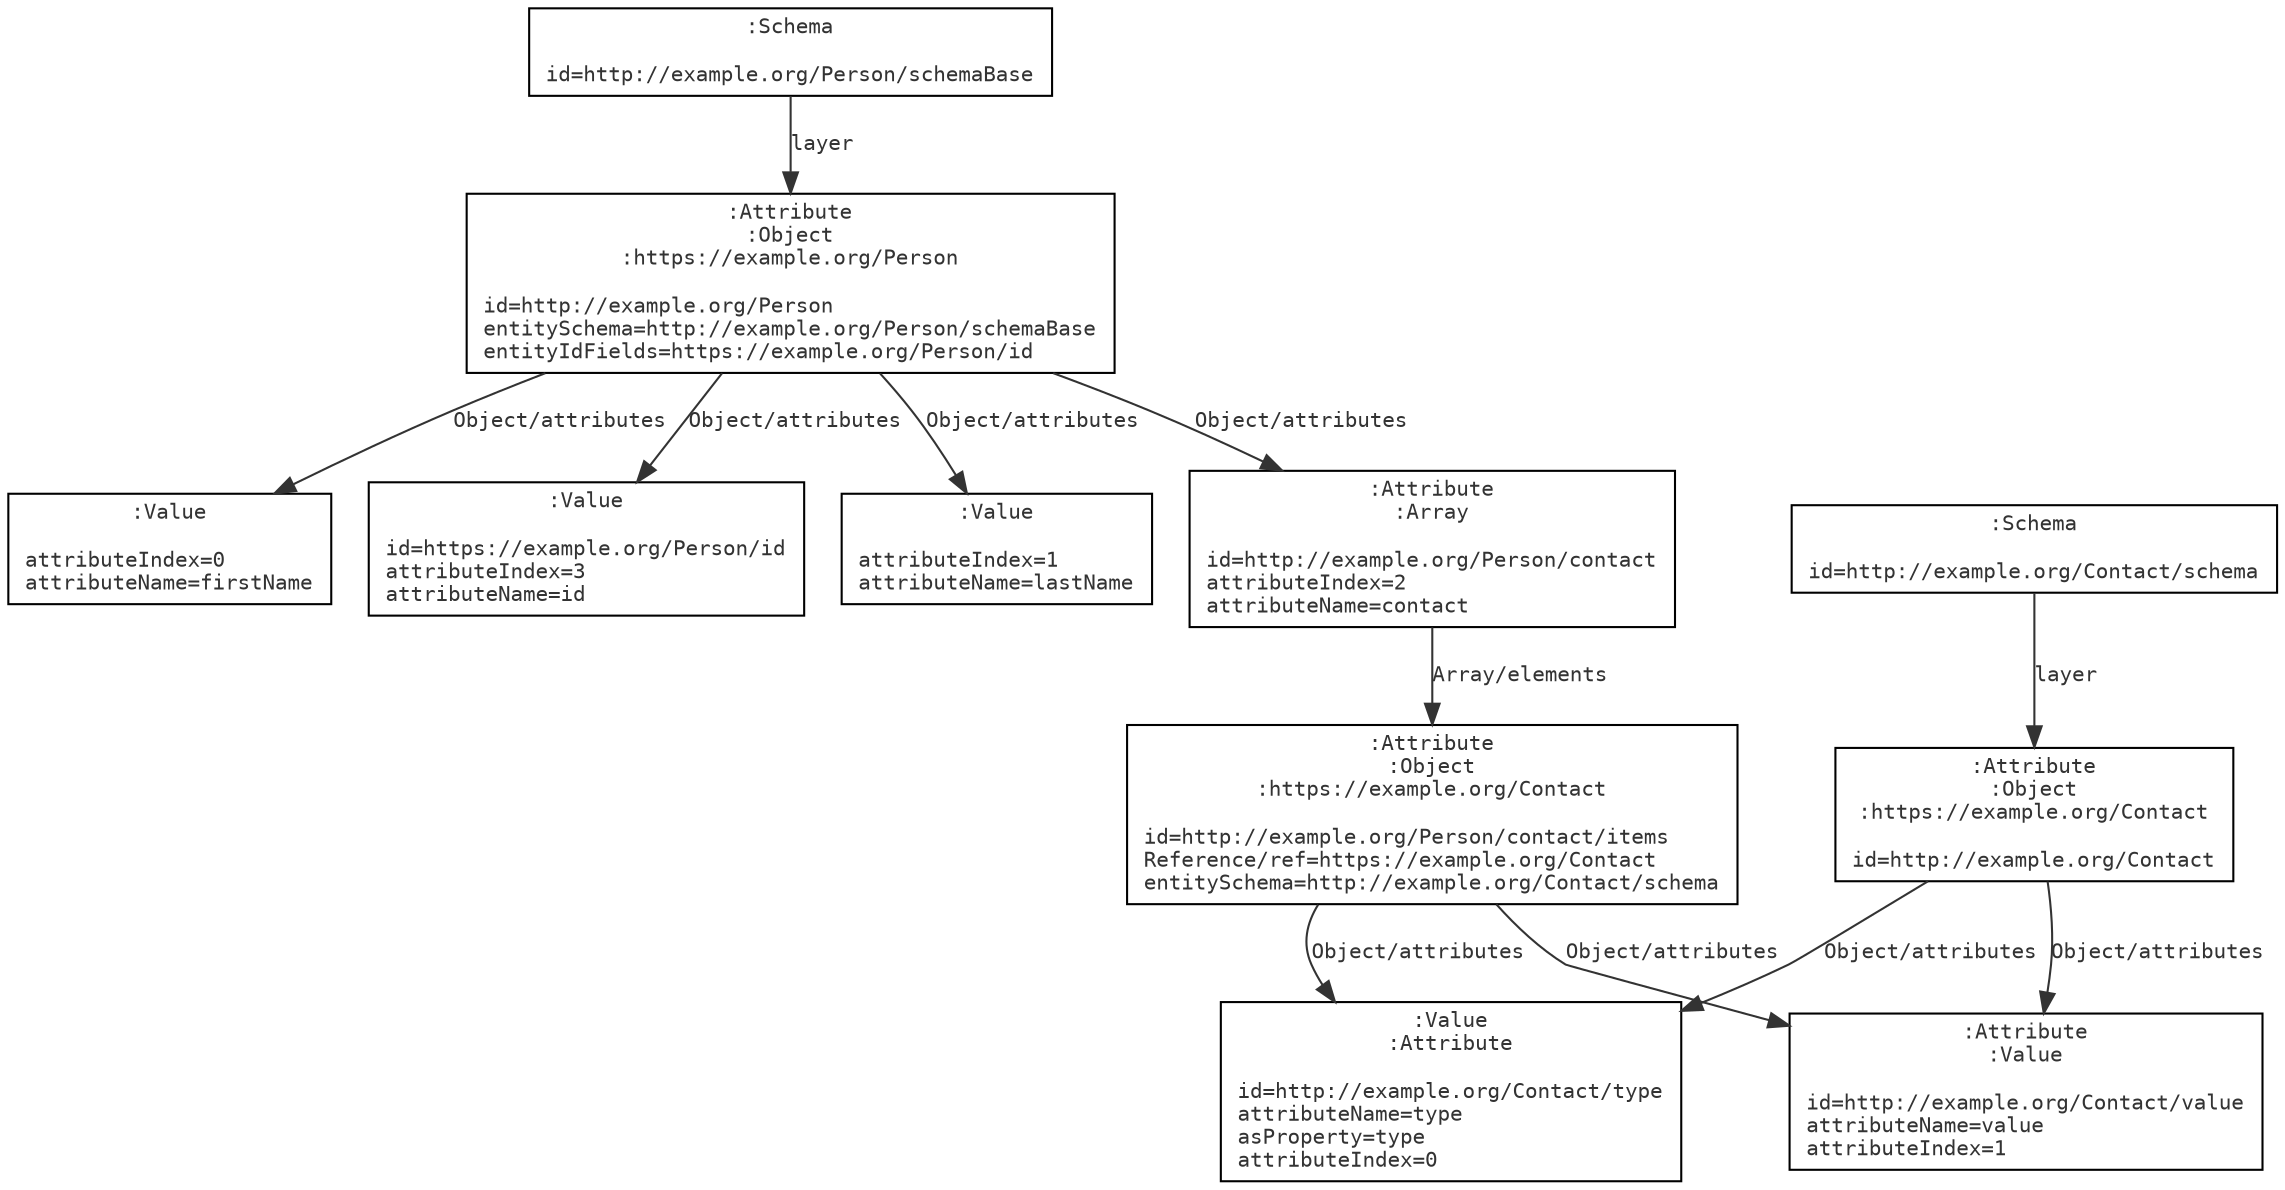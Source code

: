 digraph g {
rankdir="TB";
fontname="Courier";
fontcolor="gray20";
fontsize="10";
color="gray20";
n0 [shape=box  fontname="Courier"  fontsize="10"  fontcolor="gray20"  label=":Schema\n\nid=http://example.org/Person/schemaBase\l"];
n1 [shape=box  fontname="Courier"  fontsize="10"  fontcolor="gray20"  label=":Attribute\n:Object\n:https://example.org/Person\n\nid=http://example.org/Person\lentitySchema=http://example.org/Person/schemaBase\lentityIdFields=https://example.org/Person/id\l"];
n2 [shape=box  fontname="Courier"  fontsize="10"  fontcolor="gray20"  label=":Value\n\nattributeIndex=0\lattributeName=firstName\l"];
n3 [shape=box  fontname="Courier"  fontsize="10"  fontcolor="gray20"  label=":Value\n\nid=https://example.org/Person/id\lattributeIndex=3\lattributeName=id\l"];
n4 [shape=box  fontname="Courier"  fontsize="10"  fontcolor="gray20"  label=":Value\n\nattributeIndex=1\lattributeName=lastName\l"];
n5 [shape=box  fontname="Courier"  fontsize="10"  fontcolor="gray20"  label=":Attribute\n:Array\n\nid=http://example.org/Person/contact\lattributeIndex=2\lattributeName=contact\l"];
n6 [shape=box  fontname="Courier"  fontsize="10"  fontcolor="gray20"  label=":Attribute\n:Object\n:https://example.org/Contact\n\nid=http://example.org/Person/contact/items\lReference/ref=https://example.org/Contact\lentitySchema=http://example.org/Contact/schema\l"];
n7 [shape=box  fontname="Courier"  fontsize="10"  fontcolor="gray20"  label=":Schema\n\nid=http://example.org/Contact/schema\l"];
n8 [shape=box  fontname="Courier"  fontsize="10"  fontcolor="gray20"  label=":Attribute\n:Object\n:https://example.org/Contact\n\nid=http://example.org/Contact\l"];
n9 [shape=box  fontname="Courier"  fontsize="10"  fontcolor="gray20"  label=":Value\n:Attribute\n\nid=http://example.org/Contact/type\lattributeName=type\lasProperty=type\lattributeIndex=0\l"];
n10 [shape=box  fontname="Courier"  fontsize="10"  fontcolor="gray20"  label=":Attribute\n:Value\n\nid=http://example.org/Contact/value\lattributeName=value\lattributeIndex=1\l"];
  n0 -> n1 [label="layer"  fontname="Courier"  fontsize="10"  fontcolor="gray20"  color="gray20" ];
  n7 -> n8 [label="layer"  fontname="Courier"  fontsize="10"  fontcolor="gray20"  color="gray20" ];
  n1 -> n2 [label="Object/attributes"  fontname="Courier"  fontsize="10"  fontcolor="gray20"  color="gray20" ];
  n1 -> n4 [label="Object/attributes"  fontname="Courier"  fontsize="10"  fontcolor="gray20"  color="gray20" ];
  n1 -> n5 [label="Object/attributes"  fontname="Courier"  fontsize="10"  fontcolor="gray20"  color="gray20" ];
  n8 -> n9 [label="Object/attributes"  fontname="Courier"  fontsize="10"  fontcolor="gray20"  color="gray20" ];
  n8 -> n10 [label="Object/attributes"  fontname="Courier"  fontsize="10"  fontcolor="gray20"  color="gray20" ];
  n6 -> n9 [label="Object/attributes"  fontname="Courier"  fontsize="10"  fontcolor="gray20"  color="gray20" ];
  n6 -> n10 [label="Object/attributes"  fontname="Courier"  fontsize="10"  fontcolor="gray20"  color="gray20" ];
  n1 -> n3 [label="Object/attributes"  fontname="Courier"  fontsize="10"  fontcolor="gray20"  color="gray20" ];
  n5 -> n6 [label="Array/elements"  fontname="Courier"  fontsize="10"  fontcolor="gray20"  color="gray20" ];
}
